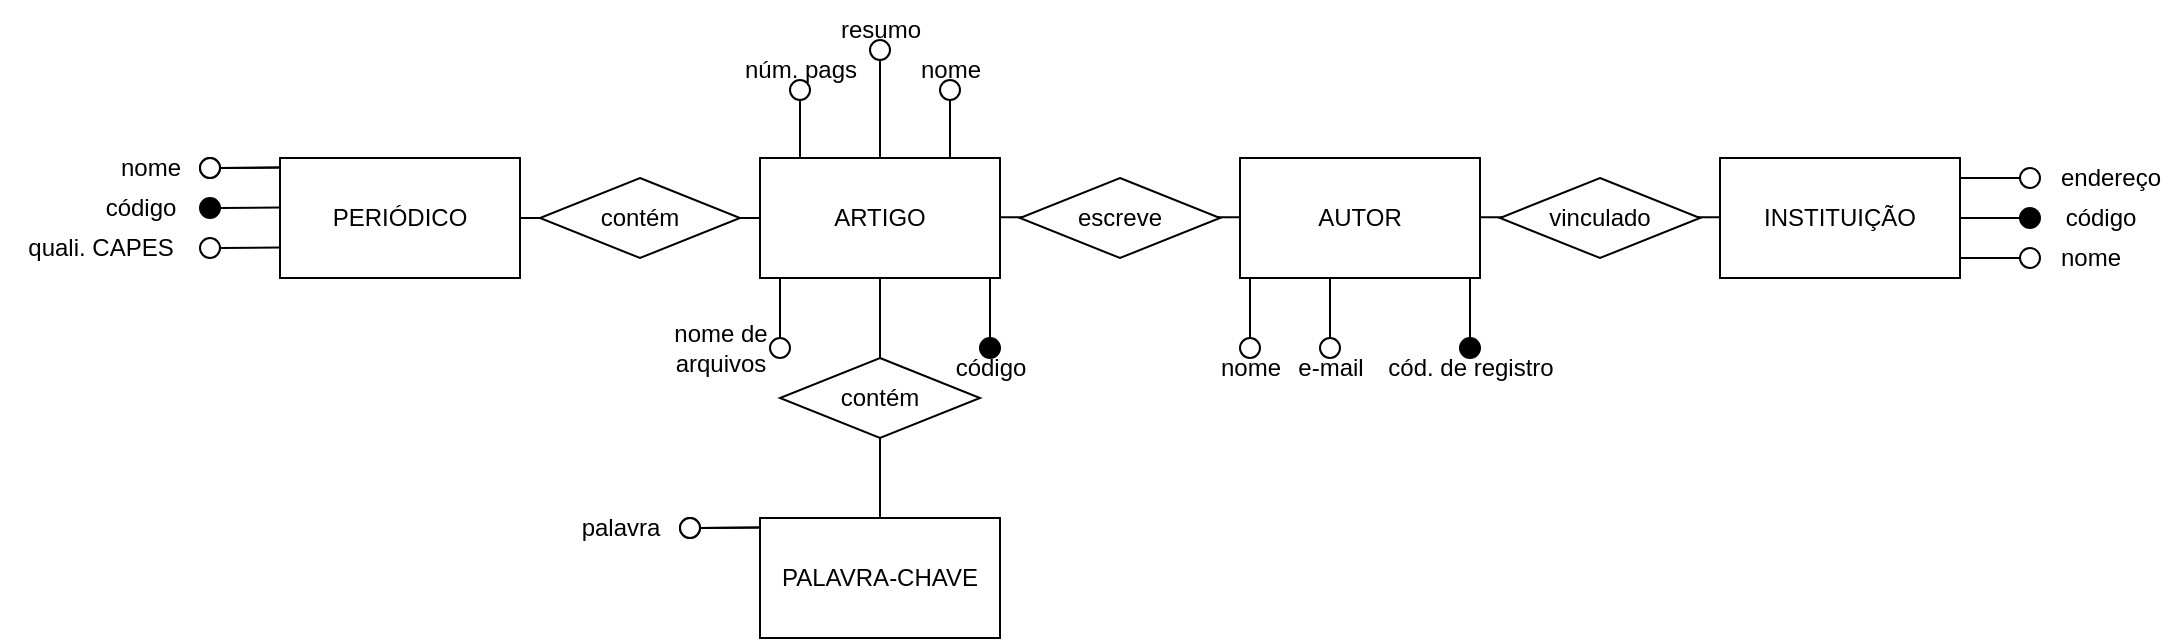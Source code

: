 <mxfile version="21.1.9" type="github">
  <diagram name="Página-1" id="5jApxaj2PvURLEH8503U">
    <mxGraphModel dx="1707" dy="462" grid="1" gridSize="10" guides="1" tooltips="1" connect="1" arrows="1" fold="1" page="1" pageScale="1" pageWidth="827" pageHeight="1169" math="0" shadow="0">
      <root>
        <mxCell id="0" />
        <mxCell id="1" parent="0" />
        <mxCell id="6LlqlI6-_VYBKEo83jr6-12" value="" style="endArrow=none;html=1;rounded=0;entryX=0;entryY=0.5;entryDx=0;entryDy=0;exitX=1;exitY=0.5;exitDx=0;exitDy=0;" parent="1" edge="1">
          <mxGeometry width="50" height="50" relative="1" as="geometry">
            <mxPoint x="320" y="129.58" as="sourcePoint" />
            <mxPoint x="440" y="129.58" as="targetPoint" />
          </mxGeometry>
        </mxCell>
        <mxCell id="6LlqlI6-_VYBKEo83jr6-1" value="ARTIGO" style="rounded=0;whiteSpace=wrap;html=1;" parent="1" vertex="1">
          <mxGeometry x="200" y="100" width="120" height="60" as="geometry" />
        </mxCell>
        <mxCell id="6LlqlI6-_VYBKEo83jr6-2" value="AUTOR" style="rounded=0;whiteSpace=wrap;html=1;" parent="1" vertex="1">
          <mxGeometry x="440" y="100" width="120" height="60" as="geometry" />
        </mxCell>
        <mxCell id="6LlqlI6-_VYBKEo83jr6-3" value="PALAVRA-CHAVE" style="rounded=0;whiteSpace=wrap;html=1;" parent="1" vertex="1">
          <mxGeometry x="200" y="280" width="120" height="60" as="geometry" />
        </mxCell>
        <mxCell id="6LlqlI6-_VYBKEo83jr6-4" value="INSTITUIÇÃO" style="rounded=0;whiteSpace=wrap;html=1;" parent="1" vertex="1">
          <mxGeometry x="680" y="100" width="120" height="60" as="geometry" />
        </mxCell>
        <mxCell id="6LlqlI6-_VYBKEo83jr6-5" value="PERIÓDICO" style="rounded=0;whiteSpace=wrap;html=1;" parent="1" vertex="1">
          <mxGeometry x="-40" y="100" width="120" height="60" as="geometry" />
        </mxCell>
        <mxCell id="6LlqlI6-_VYBKEo83jr6-7" value="escreve" style="rhombus;whiteSpace=wrap;html=1;" parent="1" vertex="1">
          <mxGeometry x="330" y="110" width="100" height="40" as="geometry" />
        </mxCell>
        <mxCell id="6LlqlI6-_VYBKEo83jr6-10" value="" style="endArrow=none;html=1;rounded=0;entryX=0;entryY=0.5;entryDx=0;entryDy=0;exitX=1;exitY=0.5;exitDx=0;exitDy=0;" parent="1" source="6LlqlI6-_VYBKEo83jr6-5" target="6LlqlI6-_VYBKEo83jr6-1" edge="1">
          <mxGeometry width="50" height="50" relative="1" as="geometry">
            <mxPoint x="260" y="270" as="sourcePoint" />
            <mxPoint x="310" y="220" as="targetPoint" />
          </mxGeometry>
        </mxCell>
        <mxCell id="6LlqlI6-_VYBKEo83jr6-6" value="contém" style="rhombus;whiteSpace=wrap;html=1;" parent="1" vertex="1">
          <mxGeometry x="90" y="110" width="100" height="40" as="geometry" />
        </mxCell>
        <mxCell id="6LlqlI6-_VYBKEo83jr6-13" value="" style="endArrow=none;html=1;rounded=0;entryX=0;entryY=0.5;entryDx=0;entryDy=0;exitX=1;exitY=0.5;exitDx=0;exitDy=0;" parent="1" edge="1">
          <mxGeometry width="50" height="50" relative="1" as="geometry">
            <mxPoint x="560" y="129.58" as="sourcePoint" />
            <mxPoint x="680" y="129.58" as="targetPoint" />
          </mxGeometry>
        </mxCell>
        <mxCell id="6LlqlI6-_VYBKEo83jr6-8" value="vinculado" style="rhombus;whiteSpace=wrap;html=1;" parent="1" vertex="1">
          <mxGeometry x="570" y="110" width="100" height="40" as="geometry" />
        </mxCell>
        <mxCell id="6LlqlI6-_VYBKEo83jr6-14" value="" style="endArrow=none;html=1;rounded=0;entryX=0.5;entryY=1;entryDx=0;entryDy=0;exitX=0.5;exitY=0;exitDx=0;exitDy=0;" parent="1" source="6LlqlI6-_VYBKEo83jr6-3" target="6LlqlI6-_VYBKEo83jr6-1" edge="1">
          <mxGeometry width="50" height="50" relative="1" as="geometry">
            <mxPoint x="420" y="280" as="sourcePoint" />
            <mxPoint x="470" y="230" as="targetPoint" />
          </mxGeometry>
        </mxCell>
        <mxCell id="6LlqlI6-_VYBKEo83jr6-9" value="contém" style="rhombus;whiteSpace=wrap;html=1;" parent="1" vertex="1">
          <mxGeometry x="210" y="200" width="100" height="40" as="geometry" />
        </mxCell>
        <mxCell id="6LlqlI6-_VYBKEo83jr6-29" value="" style="ellipse;whiteSpace=wrap;html=1;aspect=fixed;fontStyle=1" parent="1" vertex="1">
          <mxGeometry x="-80" y="100" width="10" height="10" as="geometry" />
        </mxCell>
        <mxCell id="6LlqlI6-_VYBKEo83jr6-30" value="" style="endArrow=none;html=1;rounded=0;exitX=1;exitY=0.5;exitDx=0;exitDy=0;entryX=0;entryY=0.5;entryDx=0;entryDy=0;fontStyle=1" parent="1" source="6LlqlI6-_VYBKEo83jr6-29" edge="1">
          <mxGeometry width="50" height="50" relative="1" as="geometry">
            <mxPoint x="-70" y="104.8" as="sourcePoint" />
            <mxPoint x="-40" y="104.8" as="targetPoint" />
          </mxGeometry>
        </mxCell>
        <mxCell id="6LlqlI6-_VYBKEo83jr6-31" value="nome" style="text;html=1;align=center;verticalAlign=middle;resizable=0;points=[];autosize=1;strokeColor=none;fillColor=none;" parent="1" vertex="1">
          <mxGeometry x="-130" y="90" width="50" height="30" as="geometry" />
        </mxCell>
        <mxCell id="6LlqlI6-_VYBKEo83jr6-32" value="" style="ellipse;whiteSpace=wrap;html=1;aspect=fixed;fillColor=#000000;" parent="1" vertex="1">
          <mxGeometry x="-80" y="120" width="10" height="10" as="geometry" />
        </mxCell>
        <mxCell id="6LlqlI6-_VYBKEo83jr6-33" value="" style="endArrow=none;html=1;rounded=0;exitX=1;exitY=0.5;exitDx=0;exitDy=0;entryX=0;entryY=0.5;entryDx=0;entryDy=0;" parent="1" source="6LlqlI6-_VYBKEo83jr6-32" edge="1">
          <mxGeometry width="50" height="50" relative="1" as="geometry">
            <mxPoint x="-70" y="124.8" as="sourcePoint" />
            <mxPoint x="-40" y="124.8" as="targetPoint" />
          </mxGeometry>
        </mxCell>
        <mxCell id="6LlqlI6-_VYBKEo83jr6-34" value="código" style="text;html=1;align=center;verticalAlign=middle;resizable=0;points=[];autosize=1;strokeColor=none;fillColor=none;" parent="1" vertex="1">
          <mxGeometry x="-140" y="110" width="60" height="30" as="geometry" />
        </mxCell>
        <mxCell id="6LlqlI6-_VYBKEo83jr6-35" value="" style="ellipse;whiteSpace=wrap;html=1;aspect=fixed;" parent="1" vertex="1">
          <mxGeometry x="-80" y="100" width="10" height="10" as="geometry" />
        </mxCell>
        <mxCell id="6LlqlI6-_VYBKEo83jr6-36" value="" style="endArrow=none;html=1;rounded=0;exitX=1;exitY=0.5;exitDx=0;exitDy=0;entryX=0;entryY=0.5;entryDx=0;entryDy=0;" parent="1" source="6LlqlI6-_VYBKEo83jr6-35" edge="1">
          <mxGeometry width="50" height="50" relative="1" as="geometry">
            <mxPoint x="-70" y="104.8" as="sourcePoint" />
            <mxPoint x="-40" y="104.8" as="targetPoint" />
          </mxGeometry>
        </mxCell>
        <mxCell id="6LlqlI6-_VYBKEo83jr6-37" value="" style="ellipse;whiteSpace=wrap;html=1;aspect=fixed;" parent="1" vertex="1">
          <mxGeometry x="-80" y="140" width="10" height="10" as="geometry" />
        </mxCell>
        <mxCell id="6LlqlI6-_VYBKEo83jr6-38" value="" style="endArrow=none;html=1;rounded=0;exitX=1;exitY=0.5;exitDx=0;exitDy=0;entryX=0;entryY=0.5;entryDx=0;entryDy=0;" parent="1" source="6LlqlI6-_VYBKEo83jr6-37" edge="1">
          <mxGeometry width="50" height="50" relative="1" as="geometry">
            <mxPoint x="-70" y="144.8" as="sourcePoint" />
            <mxPoint x="-40" y="144.8" as="targetPoint" />
          </mxGeometry>
        </mxCell>
        <mxCell id="6LlqlI6-_VYBKEo83jr6-39" value="quali. CAPES" style="text;html=1;align=center;verticalAlign=middle;resizable=0;points=[];autosize=1;strokeColor=none;fillColor=none;" parent="1" vertex="1">
          <mxGeometry x="-180" y="130" width="100" height="30" as="geometry" />
        </mxCell>
        <mxCell id="6LlqlI6-_VYBKEo83jr6-40" value="" style="endArrow=none;html=1;rounded=0;entryX=0.5;entryY=1;entryDx=0;entryDy=0;exitX=0.375;exitY=0;exitDx=0;exitDy=0;exitPerimeter=0;" parent="1" edge="1">
          <mxGeometry width="50" height="50" relative="1" as="geometry">
            <mxPoint x="825" y="105" as="sourcePoint" />
            <mxPoint x="825" y="105" as="targetPoint" />
          </mxGeometry>
        </mxCell>
        <mxCell id="6LlqlI6-_VYBKEo83jr6-41" value="" style="ellipse;whiteSpace=wrap;html=1;aspect=fixed;" parent="1" vertex="1">
          <mxGeometry x="830" y="105" width="10" height="10" as="geometry" />
        </mxCell>
        <mxCell id="6LlqlI6-_VYBKEo83jr6-42" value="" style="endArrow=none;html=1;rounded=0;exitX=1;exitY=0.25;exitDx=0;exitDy=0;entryX=0;entryY=0.5;entryDx=0;entryDy=0;" parent="1" target="6LlqlI6-_VYBKEo83jr6-41" edge="1">
          <mxGeometry width="50" height="50" relative="1" as="geometry">
            <mxPoint x="800" y="110" as="sourcePoint" />
            <mxPoint x="835" y="110" as="targetPoint" />
          </mxGeometry>
        </mxCell>
        <mxCell id="6LlqlI6-_VYBKEo83jr6-43" value="" style="ellipse;whiteSpace=wrap;html=1;aspect=fixed;fillColor=#000000;" parent="1" vertex="1">
          <mxGeometry x="830" y="125" width="10" height="10" as="geometry" />
        </mxCell>
        <mxCell id="6LlqlI6-_VYBKEo83jr6-44" value="" style="endArrow=none;html=1;rounded=0;exitX=1;exitY=0.25;exitDx=0;exitDy=0;entryX=0;entryY=0.5;entryDx=0;entryDy=0;" parent="1" target="6LlqlI6-_VYBKEo83jr6-43" edge="1">
          <mxGeometry width="50" height="50" relative="1" as="geometry">
            <mxPoint x="800" y="130" as="sourcePoint" />
            <mxPoint x="835" y="130" as="targetPoint" />
          </mxGeometry>
        </mxCell>
        <mxCell id="6LlqlI6-_VYBKEo83jr6-45" value="" style="ellipse;whiteSpace=wrap;html=1;aspect=fixed;" parent="1" vertex="1">
          <mxGeometry x="830" y="145" width="10" height="10" as="geometry" />
        </mxCell>
        <mxCell id="6LlqlI6-_VYBKEo83jr6-46" value="" style="endArrow=none;html=1;rounded=0;exitX=1;exitY=0.25;exitDx=0;exitDy=0;entryX=0;entryY=0.5;entryDx=0;entryDy=0;" parent="1" target="6LlqlI6-_VYBKEo83jr6-45" edge="1">
          <mxGeometry width="50" height="50" relative="1" as="geometry">
            <mxPoint x="800" y="150" as="sourcePoint" />
            <mxPoint x="835" y="150" as="targetPoint" />
          </mxGeometry>
        </mxCell>
        <mxCell id="6LlqlI6-_VYBKEo83jr6-47" value="endereço" style="text;html=1;align=center;verticalAlign=middle;resizable=0;points=[];autosize=1;strokeColor=none;fillColor=none;" parent="1" vertex="1">
          <mxGeometry x="840" y="95" width="70" height="30" as="geometry" />
        </mxCell>
        <mxCell id="6LlqlI6-_VYBKEo83jr6-48" value="código" style="text;html=1;align=center;verticalAlign=middle;resizable=0;points=[];autosize=1;strokeColor=none;fillColor=none;" parent="1" vertex="1">
          <mxGeometry x="840" y="115" width="60" height="30" as="geometry" />
        </mxCell>
        <mxCell id="6LlqlI6-_VYBKEo83jr6-49" value="nome" style="text;html=1;align=center;verticalAlign=middle;resizable=0;points=[];autosize=1;strokeColor=none;fillColor=none;" parent="1" vertex="1">
          <mxGeometry x="840" y="135" width="50" height="30" as="geometry" />
        </mxCell>
        <mxCell id="6LlqlI6-_VYBKEo83jr6-50" value="" style="endArrow=none;html=1;rounded=0;exitX=1;exitY=0.25;exitDx=0;exitDy=0;entryX=0.5;entryY=0;entryDx=0;entryDy=0;" parent="1" target="6LlqlI6-_VYBKEo83jr6-51" edge="1">
          <mxGeometry width="50" height="50" relative="1" as="geometry">
            <mxPoint x="555" y="160" as="sourcePoint" />
            <mxPoint x="555" y="190" as="targetPoint" />
          </mxGeometry>
        </mxCell>
        <mxCell id="6LlqlI6-_VYBKEo83jr6-51" value="" style="ellipse;whiteSpace=wrap;html=1;aspect=fixed;fillColor=#000000;" parent="1" vertex="1">
          <mxGeometry x="550" y="190" width="10" height="10" as="geometry" />
        </mxCell>
        <mxCell id="6LlqlI6-_VYBKEo83jr6-52" value="" style="endArrow=none;html=1;rounded=0;exitX=1;exitY=0.25;exitDx=0;exitDy=0;entryX=0.5;entryY=0;entryDx=0;entryDy=0;" parent="1" target="6LlqlI6-_VYBKEo83jr6-53" edge="1">
          <mxGeometry width="50" height="50" relative="1" as="geometry">
            <mxPoint x="445" y="160" as="sourcePoint" />
            <mxPoint x="445" y="190" as="targetPoint" />
          </mxGeometry>
        </mxCell>
        <mxCell id="6LlqlI6-_VYBKEo83jr6-53" value="" style="ellipse;whiteSpace=wrap;html=1;aspect=fixed;" parent="1" vertex="1">
          <mxGeometry x="440" y="190" width="10" height="10" as="geometry" />
        </mxCell>
        <mxCell id="6LlqlI6-_VYBKEo83jr6-54" value="nome" style="text;html=1;align=center;verticalAlign=middle;resizable=0;points=[];autosize=1;strokeColor=none;fillColor=none;" parent="1" vertex="1">
          <mxGeometry x="420" y="190" width="50" height="30" as="geometry" />
        </mxCell>
        <mxCell id="6LlqlI6-_VYBKEo83jr6-57" value="" style="endArrow=none;html=1;rounded=0;exitX=1;exitY=0.25;exitDx=0;exitDy=0;entryX=0.5;entryY=0;entryDx=0;entryDy=0;" parent="1" target="6LlqlI6-_VYBKEo83jr6-58" edge="1">
          <mxGeometry width="50" height="50" relative="1" as="geometry">
            <mxPoint x="485" y="160" as="sourcePoint" />
            <mxPoint x="485" y="190" as="targetPoint" />
          </mxGeometry>
        </mxCell>
        <mxCell id="6LlqlI6-_VYBKEo83jr6-58" value="" style="ellipse;whiteSpace=wrap;html=1;aspect=fixed;" parent="1" vertex="1">
          <mxGeometry x="480" y="190" width="10" height="10" as="geometry" />
        </mxCell>
        <mxCell id="6LlqlI6-_VYBKEo83jr6-59" value="e-mail" style="text;html=1;align=center;verticalAlign=middle;resizable=0;points=[];autosize=1;strokeColor=none;fillColor=none;" parent="1" vertex="1">
          <mxGeometry x="455" y="190" width="60" height="30" as="geometry" />
        </mxCell>
        <mxCell id="6LlqlI6-_VYBKEo83jr6-60" value="cód. de registro" style="text;html=1;align=center;verticalAlign=middle;resizable=0;points=[];autosize=1;strokeColor=none;fillColor=none;" parent="1" vertex="1">
          <mxGeometry x="500" y="190" width="110" height="30" as="geometry" />
        </mxCell>
        <mxCell id="6LlqlI6-_VYBKEo83jr6-61" value="" style="ellipse;whiteSpace=wrap;html=1;aspect=fixed;fontStyle=1" parent="1" vertex="1">
          <mxGeometry x="160" y="280" width="10" height="10" as="geometry" />
        </mxCell>
        <mxCell id="6LlqlI6-_VYBKEo83jr6-62" value="" style="endArrow=none;html=1;rounded=0;exitX=1;exitY=0.5;exitDx=0;exitDy=0;entryX=0;entryY=0.5;entryDx=0;entryDy=0;fontStyle=1" parent="1" source="6LlqlI6-_VYBKEo83jr6-61" edge="1">
          <mxGeometry width="50" height="50" relative="1" as="geometry">
            <mxPoint x="170" y="284.8" as="sourcePoint" />
            <mxPoint x="200" y="284.8" as="targetPoint" />
          </mxGeometry>
        </mxCell>
        <mxCell id="6LlqlI6-_VYBKEo83jr6-63" value="" style="ellipse;whiteSpace=wrap;html=1;aspect=fixed;" parent="1" vertex="1">
          <mxGeometry x="160" y="280" width="10" height="10" as="geometry" />
        </mxCell>
        <mxCell id="6LlqlI6-_VYBKEo83jr6-64" value="" style="endArrow=none;html=1;rounded=0;exitX=1;exitY=0.5;exitDx=0;exitDy=0;entryX=0;entryY=0.5;entryDx=0;entryDy=0;" parent="1" source="6LlqlI6-_VYBKEo83jr6-63" edge="1">
          <mxGeometry width="50" height="50" relative="1" as="geometry">
            <mxPoint x="170" y="284.8" as="sourcePoint" />
            <mxPoint x="200" y="284.8" as="targetPoint" />
          </mxGeometry>
        </mxCell>
        <mxCell id="6LlqlI6-_VYBKEo83jr6-65" value="palavra" style="text;html=1;align=center;verticalAlign=middle;resizable=0;points=[];autosize=1;strokeColor=none;fillColor=none;" parent="1" vertex="1">
          <mxGeometry x="100" y="270" width="60" height="30" as="geometry" />
        </mxCell>
        <mxCell id="mu46nb32tU5kHiiCdh9W-3" value="" style="endArrow=none;html=1;rounded=0;exitX=0.5;exitY=1;exitDx=0;exitDy=0;entryX=0.5;entryY=0;entryDx=0;entryDy=0;" edge="1" parent="1" source="mu46nb32tU5kHiiCdh9W-4">
          <mxGeometry width="50" height="50" relative="1" as="geometry">
            <mxPoint x="295" y="70" as="sourcePoint" />
            <mxPoint x="295" y="100" as="targetPoint" />
          </mxGeometry>
        </mxCell>
        <mxCell id="mu46nb32tU5kHiiCdh9W-4" value="" style="ellipse;whiteSpace=wrap;html=1;aspect=fixed;" vertex="1" parent="1">
          <mxGeometry x="290" y="61" width="10" height="10" as="geometry" />
        </mxCell>
        <mxCell id="mu46nb32tU5kHiiCdh9W-7" value="nome" style="text;html=1;align=center;verticalAlign=middle;resizable=0;points=[];autosize=1;strokeColor=none;fillColor=none;" vertex="1" parent="1">
          <mxGeometry x="270" y="41" width="50" height="30" as="geometry" />
        </mxCell>
        <mxCell id="mu46nb32tU5kHiiCdh9W-11" value="" style="endArrow=none;html=1;rounded=0;exitX=0.5;exitY=1;exitDx=0;exitDy=0;entryX=0.5;entryY=0;entryDx=0;entryDy=0;" edge="1" parent="1" source="mu46nb32tU5kHiiCdh9W-12">
          <mxGeometry width="50" height="50" relative="1" as="geometry">
            <mxPoint x="260" y="70" as="sourcePoint" />
            <mxPoint x="260" y="100" as="targetPoint" />
          </mxGeometry>
        </mxCell>
        <mxCell id="mu46nb32tU5kHiiCdh9W-12" value="" style="ellipse;whiteSpace=wrap;html=1;aspect=fixed;" vertex="1" parent="1">
          <mxGeometry x="255" y="41" width="10" height="10" as="geometry" />
        </mxCell>
        <mxCell id="mu46nb32tU5kHiiCdh9W-14" value="resumo" style="text;html=1;align=center;verticalAlign=middle;resizable=0;points=[];autosize=1;strokeColor=none;fillColor=none;" vertex="1" parent="1">
          <mxGeometry x="225" y="21" width="70" height="30" as="geometry" />
        </mxCell>
        <mxCell id="mu46nb32tU5kHiiCdh9W-15" value="" style="endArrow=none;html=1;rounded=0;exitX=0.5;exitY=1;exitDx=0;exitDy=0;entryX=0.5;entryY=0;entryDx=0;entryDy=0;" edge="1" parent="1" source="mu46nb32tU5kHiiCdh9W-16">
          <mxGeometry width="50" height="50" relative="1" as="geometry">
            <mxPoint x="220" y="70" as="sourcePoint" />
            <mxPoint x="220" y="100" as="targetPoint" />
          </mxGeometry>
        </mxCell>
        <mxCell id="mu46nb32tU5kHiiCdh9W-16" value="" style="ellipse;whiteSpace=wrap;html=1;aspect=fixed;" vertex="1" parent="1">
          <mxGeometry x="215" y="61" width="10" height="10" as="geometry" />
        </mxCell>
        <mxCell id="mu46nb32tU5kHiiCdh9W-17" value="núm. pags" style="text;html=1;align=center;verticalAlign=middle;resizable=0;points=[];autosize=1;strokeColor=none;fillColor=none;" vertex="1" parent="1">
          <mxGeometry x="180" y="41" width="80" height="30" as="geometry" />
        </mxCell>
        <mxCell id="mu46nb32tU5kHiiCdh9W-21" value="" style="endArrow=none;html=1;rounded=0;exitX=1;exitY=0.25;exitDx=0;exitDy=0;entryX=0.5;entryY=0;entryDx=0;entryDy=0;" edge="1" parent="1" target="mu46nb32tU5kHiiCdh9W-22">
          <mxGeometry width="50" height="50" relative="1" as="geometry">
            <mxPoint x="315" y="160" as="sourcePoint" />
            <mxPoint x="315" y="190" as="targetPoint" />
          </mxGeometry>
        </mxCell>
        <mxCell id="mu46nb32tU5kHiiCdh9W-22" value="" style="ellipse;whiteSpace=wrap;html=1;aspect=fixed;fillColor=#000000;" vertex="1" parent="1">
          <mxGeometry x="310" y="190" width="10" height="10" as="geometry" />
        </mxCell>
        <mxCell id="mu46nb32tU5kHiiCdh9W-23" value="código" style="text;html=1;align=center;verticalAlign=middle;resizable=0;points=[];autosize=1;strokeColor=none;fillColor=none;" vertex="1" parent="1">
          <mxGeometry x="285" y="190" width="60" height="30" as="geometry" />
        </mxCell>
        <mxCell id="mu46nb32tU5kHiiCdh9W-24" value="" style="endArrow=none;html=1;rounded=0;exitX=1;exitY=0.25;exitDx=0;exitDy=0;entryX=0.5;entryY=0;entryDx=0;entryDy=0;" edge="1" parent="1" target="mu46nb32tU5kHiiCdh9W-25">
          <mxGeometry width="50" height="50" relative="1" as="geometry">
            <mxPoint x="210" y="160" as="sourcePoint" />
            <mxPoint x="210" y="190" as="targetPoint" />
          </mxGeometry>
        </mxCell>
        <mxCell id="mu46nb32tU5kHiiCdh9W-25" value="" style="ellipse;whiteSpace=wrap;html=1;aspect=fixed;fillColor=#FFFFFF;" vertex="1" parent="1">
          <mxGeometry x="205" y="190" width="10" height="10" as="geometry" />
        </mxCell>
        <mxCell id="mu46nb32tU5kHiiCdh9W-26" value="nome de&lt;br&gt;arquivos" style="text;html=1;align=center;verticalAlign=middle;resizable=0;points=[];autosize=1;strokeColor=none;fillColor=none;" vertex="1" parent="1">
          <mxGeometry x="145" y="175" width="70" height="40" as="geometry" />
        </mxCell>
      </root>
    </mxGraphModel>
  </diagram>
</mxfile>
